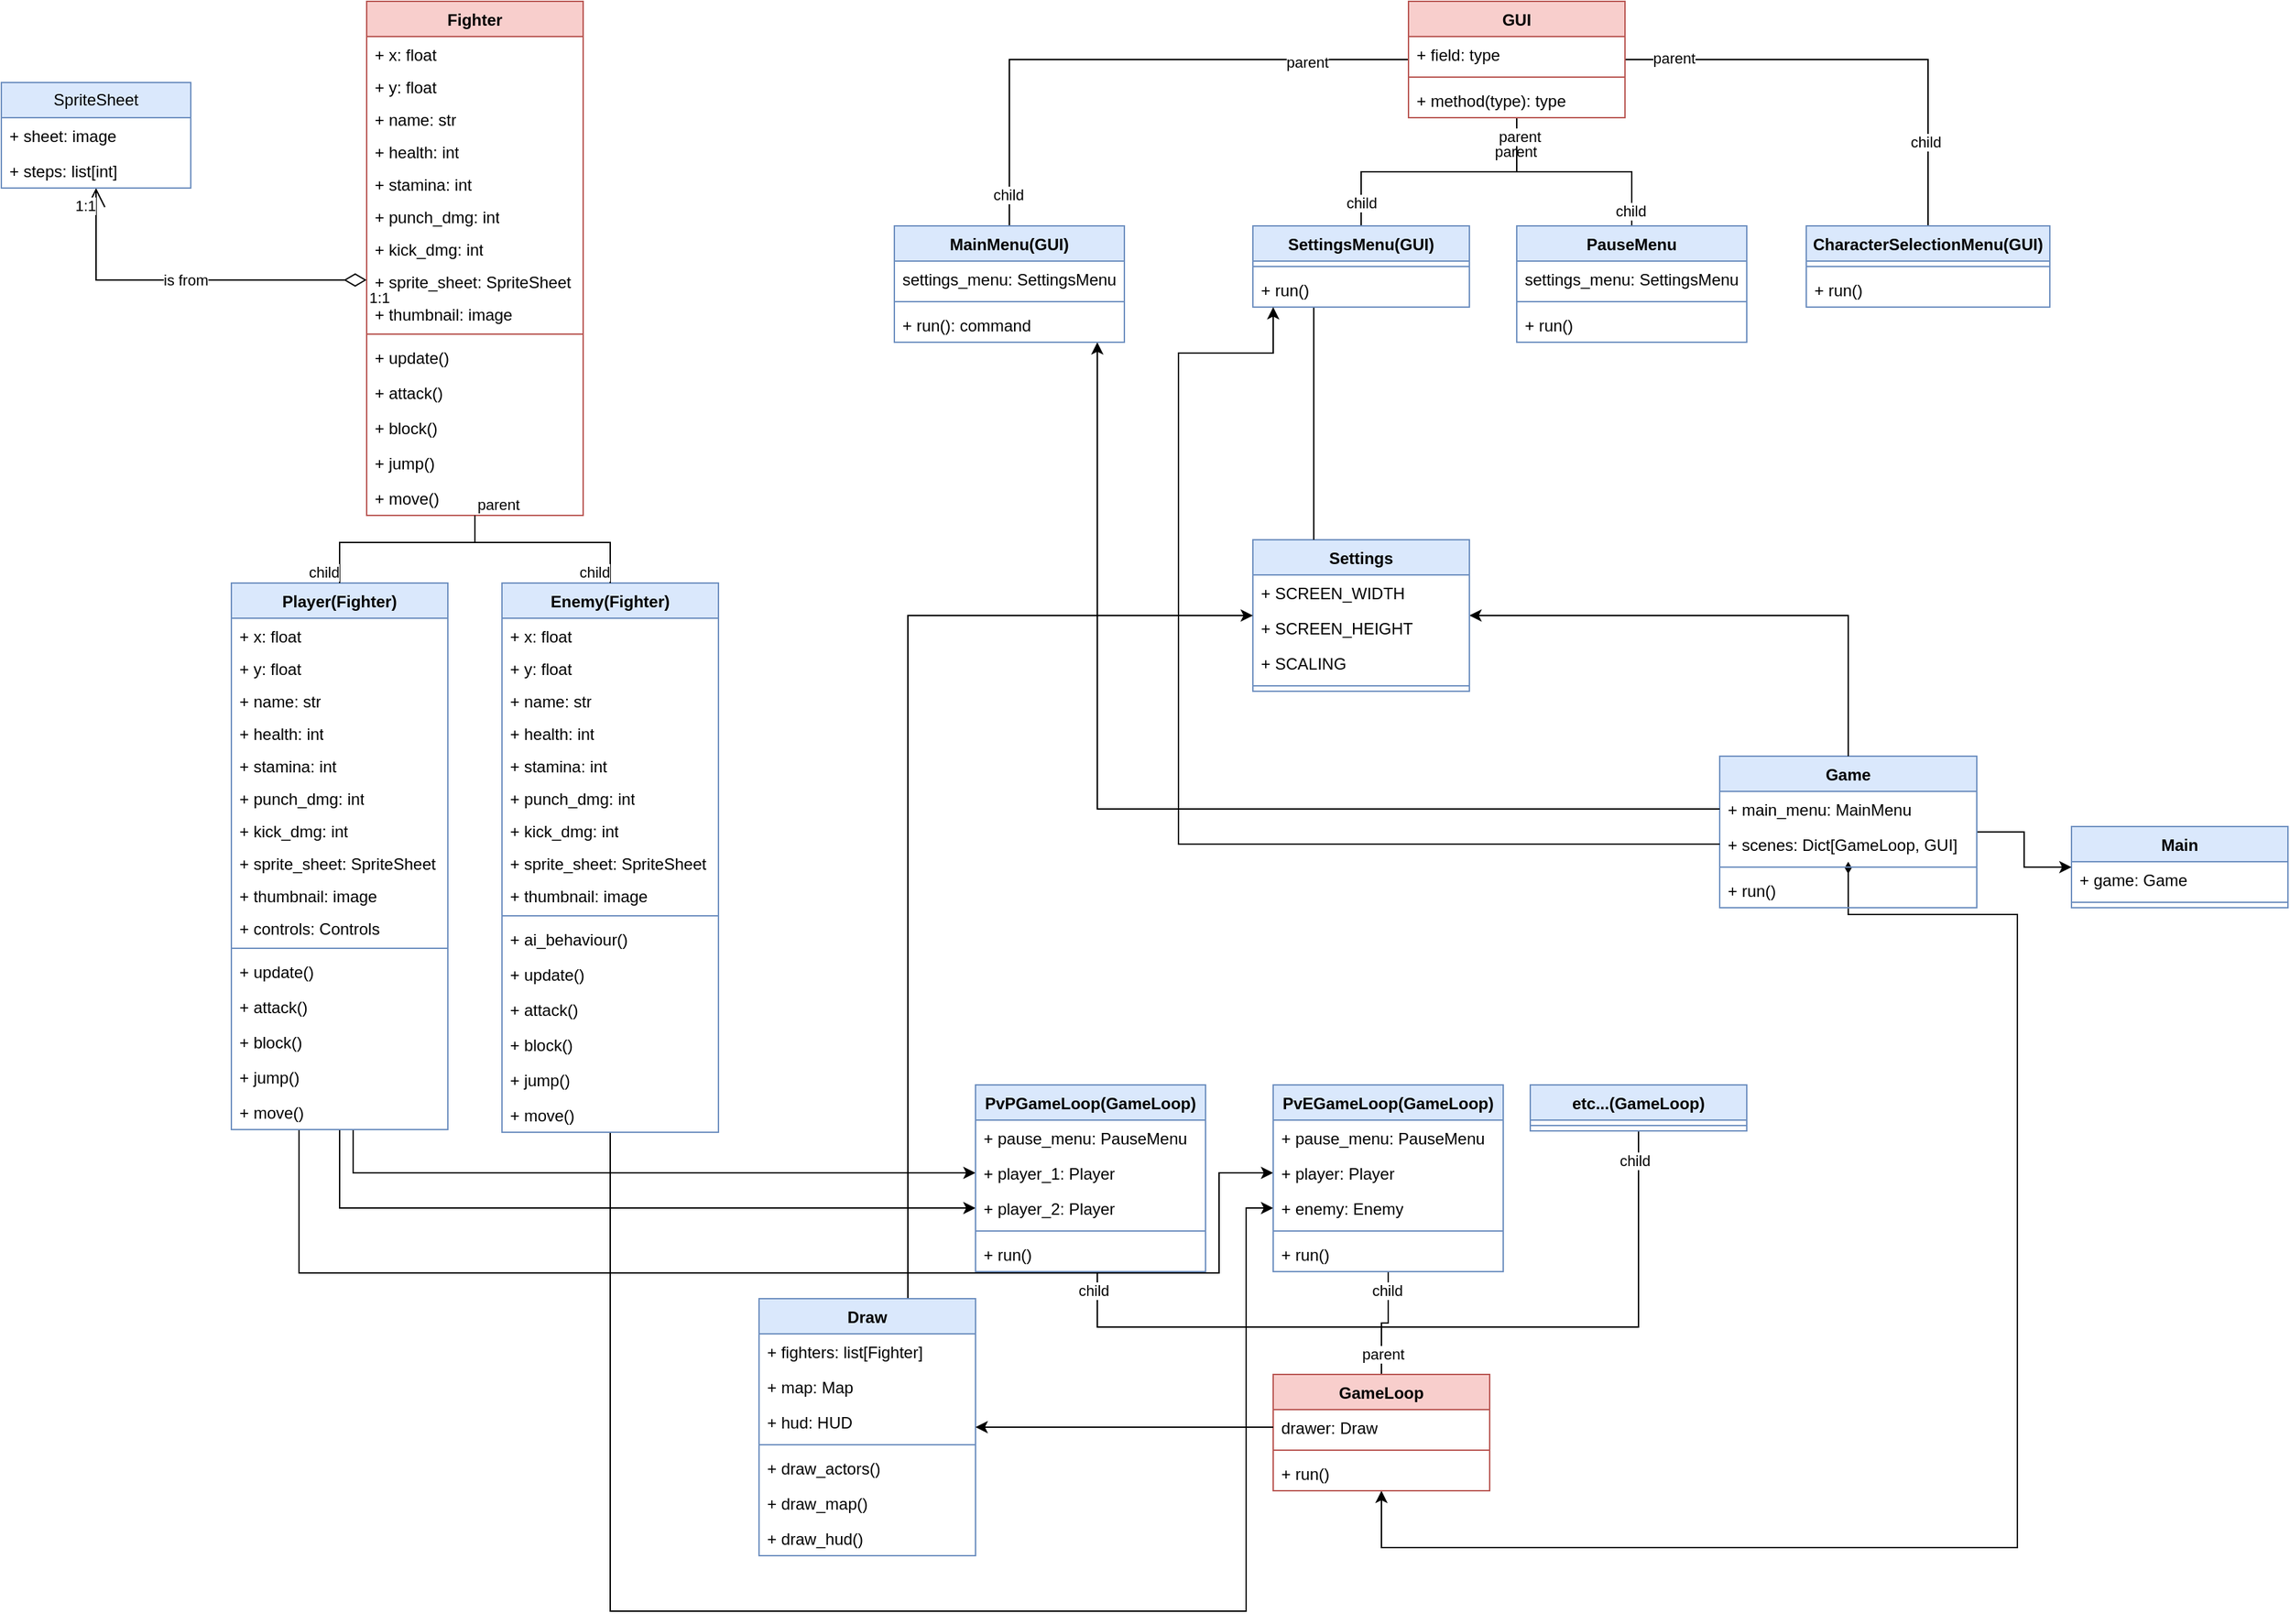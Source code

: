 <mxfile version="24.8.4" pages="2">
  <diagram name="1 oldal" id="AO9EqF0Pw0XHUYTM5-0S">
    <mxGraphModel dx="1434" dy="1638" grid="1" gridSize="10" guides="1" tooltips="1" connect="1" arrows="1" fold="1" page="1" pageScale="1" pageWidth="1600" pageHeight="900" math="0" shadow="0">
      <root>
        <mxCell id="0" />
        <mxCell id="1" parent="0" />
        <mxCell id="5-NTMnnVonEZ9g2xOe2K-20" value="Fighter" style="swimlane;fontStyle=1;align=center;verticalAlign=top;childLayout=stackLayout;horizontal=1;startSize=26;horizontalStack=0;resizeParent=1;resizeParentMax=0;resizeLast=0;collapsible=1;marginBottom=0;whiteSpace=wrap;html=1;fillColor=#f8cecc;strokeColor=#b85450;shadow=0;rounded=0;glass=0;swimlaneLine=1;" parent="1" vertex="1">
          <mxGeometry x="330" y="-360" width="160" height="380" as="geometry" />
        </mxCell>
        <mxCell id="5-NTMnnVonEZ9g2xOe2K-93" value="+ x: float" style="text;strokeColor=none;fillColor=none;align=left;verticalAlign=top;spacingLeft=4;spacingRight=4;overflow=hidden;rotatable=0;points=[[0,0.5],[1,0.5]];portConstraint=eastwest;whiteSpace=wrap;html=1;" parent="5-NTMnnVonEZ9g2xOe2K-20" vertex="1">
          <mxGeometry y="26" width="160" height="24" as="geometry" />
        </mxCell>
        <mxCell id="5-NTMnnVonEZ9g2xOe2K-94" value="+ y: float" style="text;strokeColor=none;fillColor=none;align=left;verticalAlign=top;spacingLeft=4;spacingRight=4;overflow=hidden;rotatable=0;points=[[0,0.5],[1,0.5]];portConstraint=eastwest;whiteSpace=wrap;html=1;" parent="5-NTMnnVonEZ9g2xOe2K-20" vertex="1">
          <mxGeometry y="50" width="160" height="24" as="geometry" />
        </mxCell>
        <mxCell id="5-NTMnnVonEZ9g2xOe2K-21" value="+ name: str" style="text;strokeColor=none;fillColor=none;align=left;verticalAlign=top;spacingLeft=4;spacingRight=4;overflow=hidden;rotatable=0;points=[[0,0.5],[1,0.5]];portConstraint=eastwest;whiteSpace=wrap;html=1;" parent="5-NTMnnVonEZ9g2xOe2K-20" vertex="1">
          <mxGeometry y="74" width="160" height="24" as="geometry" />
        </mxCell>
        <mxCell id="5-NTMnnVonEZ9g2xOe2K-26" value="+ health: int" style="text;strokeColor=none;fillColor=none;align=left;verticalAlign=top;spacingLeft=4;spacingRight=4;overflow=hidden;rotatable=0;points=[[0,0.5],[1,0.5]];portConstraint=eastwest;whiteSpace=wrap;html=1;" parent="5-NTMnnVonEZ9g2xOe2K-20" vertex="1">
          <mxGeometry y="98" width="160" height="24" as="geometry" />
        </mxCell>
        <mxCell id="5-NTMnnVonEZ9g2xOe2K-31" value="+ stamina: int" style="text;strokeColor=none;fillColor=none;align=left;verticalAlign=top;spacingLeft=4;spacingRight=4;overflow=hidden;rotatable=0;points=[[0,0.5],[1,0.5]];portConstraint=eastwest;whiteSpace=wrap;html=1;" parent="5-NTMnnVonEZ9g2xOe2K-20" vertex="1">
          <mxGeometry y="122" width="160" height="24" as="geometry" />
        </mxCell>
        <mxCell id="5-NTMnnVonEZ9g2xOe2K-30" value="+ punch_dmg: int" style="text;strokeColor=none;fillColor=none;align=left;verticalAlign=top;spacingLeft=4;spacingRight=4;overflow=hidden;rotatable=0;points=[[0,0.5],[1,0.5]];portConstraint=eastwest;whiteSpace=wrap;html=1;" parent="5-NTMnnVonEZ9g2xOe2K-20" vertex="1">
          <mxGeometry y="146" width="160" height="24" as="geometry" />
        </mxCell>
        <mxCell id="5-NTMnnVonEZ9g2xOe2K-29" value="+ kick_dmg: int" style="text;strokeColor=none;fillColor=none;align=left;verticalAlign=top;spacingLeft=4;spacingRight=4;overflow=hidden;rotatable=0;points=[[0,0.5],[1,0.5]];portConstraint=eastwest;whiteSpace=wrap;html=1;" parent="5-NTMnnVonEZ9g2xOe2K-20" vertex="1">
          <mxGeometry y="170" width="160" height="24" as="geometry" />
        </mxCell>
        <mxCell id="5-NTMnnVonEZ9g2xOe2K-28" value="+ sprite_sheet: SpriteSheet" style="text;strokeColor=none;fillColor=none;align=left;verticalAlign=top;spacingLeft=4;spacingRight=4;overflow=hidden;rotatable=0;points=[[0,0.5],[1,0.5]];portConstraint=eastwest;whiteSpace=wrap;html=1;" parent="5-NTMnnVonEZ9g2xOe2K-20" vertex="1">
          <mxGeometry y="194" width="160" height="24" as="geometry" />
        </mxCell>
        <mxCell id="5-NTMnnVonEZ9g2xOe2K-27" value="+ thumbnail: image" style="text;strokeColor=none;fillColor=none;align=left;verticalAlign=top;spacingLeft=4;spacingRight=4;overflow=hidden;rotatable=0;points=[[0,0.5],[1,0.5]];portConstraint=eastwest;whiteSpace=wrap;html=1;" parent="5-NTMnnVonEZ9g2xOe2K-20" vertex="1">
          <mxGeometry y="218" width="160" height="24" as="geometry" />
        </mxCell>
        <mxCell id="5-NTMnnVonEZ9g2xOe2K-22" value="" style="line;strokeWidth=1;fillColor=none;align=left;verticalAlign=middle;spacingTop=-1;spacingLeft=3;spacingRight=3;rotatable=0;labelPosition=right;points=[];portConstraint=eastwest;strokeColor=inherit;" parent="5-NTMnnVonEZ9g2xOe2K-20" vertex="1">
          <mxGeometry y="242" width="160" height="8" as="geometry" />
        </mxCell>
        <mxCell id="5-NTMnnVonEZ9g2xOe2K-23" value="+ update()" style="text;strokeColor=none;fillColor=none;align=left;verticalAlign=top;spacingLeft=4;spacingRight=4;overflow=hidden;rotatable=0;points=[[0,0.5],[1,0.5]];portConstraint=eastwest;whiteSpace=wrap;html=1;" parent="5-NTMnnVonEZ9g2xOe2K-20" vertex="1">
          <mxGeometry y="250" width="160" height="26" as="geometry" />
        </mxCell>
        <mxCell id="5-NTMnnVonEZ9g2xOe2K-32" value="+ attack()" style="text;strokeColor=none;fillColor=none;align=left;verticalAlign=top;spacingLeft=4;spacingRight=4;overflow=hidden;rotatable=0;points=[[0,0.5],[1,0.5]];portConstraint=eastwest;whiteSpace=wrap;html=1;" parent="5-NTMnnVonEZ9g2xOe2K-20" vertex="1">
          <mxGeometry y="276" width="160" height="26" as="geometry" />
        </mxCell>
        <mxCell id="5-NTMnnVonEZ9g2xOe2K-39" value="+ block()" style="text;strokeColor=none;fillColor=none;align=left;verticalAlign=top;spacingLeft=4;spacingRight=4;overflow=hidden;rotatable=0;points=[[0,0.5],[1,0.5]];portConstraint=eastwest;whiteSpace=wrap;html=1;" parent="5-NTMnnVonEZ9g2xOe2K-20" vertex="1">
          <mxGeometry y="302" width="160" height="26" as="geometry" />
        </mxCell>
        <mxCell id="5-NTMnnVonEZ9g2xOe2K-38" value="+ jump()" style="text;strokeColor=none;fillColor=none;align=left;verticalAlign=top;spacingLeft=4;spacingRight=4;overflow=hidden;rotatable=0;points=[[0,0.5],[1,0.5]];portConstraint=eastwest;whiteSpace=wrap;html=1;" parent="5-NTMnnVonEZ9g2xOe2K-20" vertex="1">
          <mxGeometry y="328" width="160" height="26" as="geometry" />
        </mxCell>
        <mxCell id="5-NTMnnVonEZ9g2xOe2K-37" value="+ move()" style="text;strokeColor=none;fillColor=none;align=left;verticalAlign=top;spacingLeft=4;spacingRight=4;overflow=hidden;rotatable=0;points=[[0,0.5],[1,0.5]];portConstraint=eastwest;whiteSpace=wrap;html=1;" parent="5-NTMnnVonEZ9g2xOe2K-20" vertex="1">
          <mxGeometry y="354" width="160" height="26" as="geometry" />
        </mxCell>
        <mxCell id="5-NTMnnVonEZ9g2xOe2K-44" value="is from" style="endArrow=open;html=1;endSize=12;startArrow=diamondThin;startSize=14;startFill=0;edgeStyle=orthogonalEdgeStyle;rounded=0;exitX=0;exitY=0.5;exitDx=0;exitDy=0;" parent="1" source="5-NTMnnVonEZ9g2xOe2K-28" target="5-NTMnnVonEZ9g2xOe2K-47" edge="1">
          <mxGeometry relative="1" as="geometry">
            <mxPoint x="110" y="-120" as="sourcePoint" />
            <mxPoint x="130" y="-60" as="targetPoint" />
          </mxGeometry>
        </mxCell>
        <mxCell id="5-NTMnnVonEZ9g2xOe2K-45" value="1:1" style="edgeLabel;resizable=0;html=1;align=left;verticalAlign=top;" parent="5-NTMnnVonEZ9g2xOe2K-44" connectable="0" vertex="1">
          <mxGeometry x="-1" relative="1" as="geometry" />
        </mxCell>
        <mxCell id="5-NTMnnVonEZ9g2xOe2K-46" value="1:1" style="edgeLabel;resizable=0;html=1;align=right;verticalAlign=top;" parent="5-NTMnnVonEZ9g2xOe2K-44" connectable="0" vertex="1">
          <mxGeometry x="1" relative="1" as="geometry" />
        </mxCell>
        <mxCell id="5-NTMnnVonEZ9g2xOe2K-47" value="SpriteSheet" style="swimlane;fontStyle=0;childLayout=stackLayout;horizontal=1;startSize=26;fillColor=#dae8fc;horizontalStack=0;resizeParent=1;resizeParentMax=0;resizeLast=0;collapsible=1;marginBottom=0;whiteSpace=wrap;html=1;strokeColor=#6c8ebf;" parent="1" vertex="1">
          <mxGeometry x="60" y="-300" width="140" height="78" as="geometry" />
        </mxCell>
        <mxCell id="5-NTMnnVonEZ9g2xOe2K-49" value="+ sheet: image" style="text;strokeColor=none;fillColor=none;align=left;verticalAlign=top;spacingLeft=4;spacingRight=4;overflow=hidden;rotatable=0;points=[[0,0.5],[1,0.5]];portConstraint=eastwest;whiteSpace=wrap;html=1;" parent="5-NTMnnVonEZ9g2xOe2K-47" vertex="1">
          <mxGeometry y="26" width="140" height="26" as="geometry" />
        </mxCell>
        <mxCell id="5-NTMnnVonEZ9g2xOe2K-51" value="+ steps: list[int]" style="text;strokeColor=none;fillColor=none;align=left;verticalAlign=top;spacingLeft=4;spacingRight=4;overflow=hidden;rotatable=0;points=[[0,0.5],[1,0.5]];portConstraint=eastwest;whiteSpace=wrap;html=1;" parent="5-NTMnnVonEZ9g2xOe2K-47" vertex="1">
          <mxGeometry y="52" width="140" height="26" as="geometry" />
        </mxCell>
        <mxCell id="x02YkQBjoQvQCSHu9esw-5" style="edgeStyle=orthogonalEdgeStyle;rounded=0;orthogonalLoop=1;jettySize=auto;html=1;" parent="1" source="5-NTMnnVonEZ9g2xOe2K-52" target="5-NTMnnVonEZ9g2xOe2K-128" edge="1">
          <mxGeometry relative="1" as="geometry" />
        </mxCell>
        <mxCell id="x02YkQBjoQvQCSHu9esw-6" style="edgeStyle=orthogonalEdgeStyle;rounded=0;orthogonalLoop=1;jettySize=auto;html=1;" parent="1" source="5-NTMnnVonEZ9g2xOe2K-52" target="5-NTMnnVonEZ9g2xOe2K-127" edge="1">
          <mxGeometry relative="1" as="geometry">
            <Array as="points">
              <mxPoint x="320" y="506" />
            </Array>
          </mxGeometry>
        </mxCell>
        <mxCell id="x02YkQBjoQvQCSHu9esw-7" style="edgeStyle=orthogonalEdgeStyle;rounded=0;orthogonalLoop=1;jettySize=auto;html=1;" parent="1" source="5-NTMnnVonEZ9g2xOe2K-52" target="5-NTMnnVonEZ9g2xOe2K-129" edge="1">
          <mxGeometry relative="1" as="geometry">
            <Array as="points">
              <mxPoint x="280" y="580" />
              <mxPoint x="960" y="580" />
              <mxPoint x="960" y="506" />
            </Array>
          </mxGeometry>
        </mxCell>
        <mxCell id="5-NTMnnVonEZ9g2xOe2K-52" value="Player(Fighter)" style="swimlane;fontStyle=1;align=center;verticalAlign=top;childLayout=stackLayout;horizontal=1;startSize=26;horizontalStack=0;resizeParent=1;resizeParentMax=0;resizeLast=0;collapsible=1;marginBottom=0;whiteSpace=wrap;html=1;fillColor=#dae8fc;strokeColor=#6c8ebf;" parent="1" vertex="1">
          <mxGeometry x="230" y="70" width="160" height="404" as="geometry" />
        </mxCell>
        <mxCell id="5-NTMnnVonEZ9g2xOe2K-92" value="+ x: float" style="text;align=left;verticalAlign=top;spacingLeft=4;spacingRight=4;overflow=hidden;rotatable=0;points=[[0,0.5],[1,0.5]];portConstraint=eastwest;whiteSpace=wrap;html=1;" parent="5-NTMnnVonEZ9g2xOe2K-52" vertex="1">
          <mxGeometry y="26" width="160" height="24" as="geometry" />
        </mxCell>
        <mxCell id="5-NTMnnVonEZ9g2xOe2K-95" value="+ y: float" style="text;align=left;verticalAlign=top;spacingLeft=4;spacingRight=4;overflow=hidden;rotatable=0;points=[[0,0.5],[1,0.5]];portConstraint=eastwest;whiteSpace=wrap;html=1;" parent="5-NTMnnVonEZ9g2xOe2K-52" vertex="1">
          <mxGeometry y="50" width="160" height="24" as="geometry" />
        </mxCell>
        <mxCell id="5-NTMnnVonEZ9g2xOe2K-53" value="+ name: str" style="text;align=left;verticalAlign=top;spacingLeft=4;spacingRight=4;overflow=hidden;rotatable=0;points=[[0,0.5],[1,0.5]];portConstraint=eastwest;whiteSpace=wrap;html=1;" parent="5-NTMnnVonEZ9g2xOe2K-52" vertex="1">
          <mxGeometry y="74" width="160" height="24" as="geometry" />
        </mxCell>
        <mxCell id="5-NTMnnVonEZ9g2xOe2K-54" value="+ health: int" style="text;align=left;verticalAlign=top;spacingLeft=4;spacingRight=4;overflow=hidden;rotatable=0;points=[[0,0.5],[1,0.5]];portConstraint=eastwest;whiteSpace=wrap;html=1;" parent="5-NTMnnVonEZ9g2xOe2K-52" vertex="1">
          <mxGeometry y="98" width="160" height="24" as="geometry" />
        </mxCell>
        <mxCell id="5-NTMnnVonEZ9g2xOe2K-55" value="+ stamina: int" style="text;align=left;verticalAlign=top;spacingLeft=4;spacingRight=4;overflow=hidden;rotatable=0;points=[[0,0.5],[1,0.5]];portConstraint=eastwest;whiteSpace=wrap;html=1;" parent="5-NTMnnVonEZ9g2xOe2K-52" vertex="1">
          <mxGeometry y="122" width="160" height="24" as="geometry" />
        </mxCell>
        <mxCell id="5-NTMnnVonEZ9g2xOe2K-56" value="+ punch_dmg: int" style="text;align=left;verticalAlign=top;spacingLeft=4;spacingRight=4;overflow=hidden;rotatable=0;points=[[0,0.5],[1,0.5]];portConstraint=eastwest;whiteSpace=wrap;html=1;" parent="5-NTMnnVonEZ9g2xOe2K-52" vertex="1">
          <mxGeometry y="146" width="160" height="24" as="geometry" />
        </mxCell>
        <mxCell id="5-NTMnnVonEZ9g2xOe2K-57" value="+ kick_dmg: int" style="text;align=left;verticalAlign=top;spacingLeft=4;spacingRight=4;overflow=hidden;rotatable=0;points=[[0,0.5],[1,0.5]];portConstraint=eastwest;whiteSpace=wrap;html=1;" parent="5-NTMnnVonEZ9g2xOe2K-52" vertex="1">
          <mxGeometry y="170" width="160" height="24" as="geometry" />
        </mxCell>
        <mxCell id="5-NTMnnVonEZ9g2xOe2K-58" value="+ sprite_sheet: SpriteSheet" style="text;align=left;verticalAlign=top;spacingLeft=4;spacingRight=4;overflow=hidden;rotatable=0;points=[[0,0.5],[1,0.5]];portConstraint=eastwest;whiteSpace=wrap;html=1;" parent="5-NTMnnVonEZ9g2xOe2K-52" vertex="1">
          <mxGeometry y="194" width="160" height="24" as="geometry" />
        </mxCell>
        <mxCell id="5-NTMnnVonEZ9g2xOe2K-59" value="+ thumbnail: image" style="text;align=left;verticalAlign=top;spacingLeft=4;spacingRight=4;overflow=hidden;rotatable=0;points=[[0,0.5],[1,0.5]];portConstraint=eastwest;whiteSpace=wrap;html=1;" parent="5-NTMnnVonEZ9g2xOe2K-52" vertex="1">
          <mxGeometry y="218" width="160" height="24" as="geometry" />
        </mxCell>
        <mxCell id="5-NTMnnVonEZ9g2xOe2K-70" value="+ controls: Controls" style="text;align=left;verticalAlign=top;spacingLeft=4;spacingRight=4;overflow=hidden;rotatable=0;points=[[0,0.5],[1,0.5]];portConstraint=eastwest;whiteSpace=wrap;html=1;" parent="5-NTMnnVonEZ9g2xOe2K-52" vertex="1">
          <mxGeometry y="242" width="160" height="24" as="geometry" />
        </mxCell>
        <mxCell id="5-NTMnnVonEZ9g2xOe2K-60" value="" style="line;strokeWidth=1;fillColor=none;align=left;verticalAlign=middle;spacingTop=-1;spacingLeft=3;spacingRight=3;rotatable=0;labelPosition=right;points=[];portConstraint=eastwest;strokeColor=inherit;" parent="5-NTMnnVonEZ9g2xOe2K-52" vertex="1">
          <mxGeometry y="266" width="160" height="8" as="geometry" />
        </mxCell>
        <mxCell id="5-NTMnnVonEZ9g2xOe2K-61" value="+ update()" style="text;strokeColor=none;fillColor=none;align=left;verticalAlign=top;spacingLeft=4;spacingRight=4;overflow=hidden;rotatable=0;points=[[0,0.5],[1,0.5]];portConstraint=eastwest;whiteSpace=wrap;html=1;" parent="5-NTMnnVonEZ9g2xOe2K-52" vertex="1">
          <mxGeometry y="274" width="160" height="26" as="geometry" />
        </mxCell>
        <mxCell id="5-NTMnnVonEZ9g2xOe2K-62" value="+ attack()" style="text;strokeColor=none;fillColor=none;align=left;verticalAlign=top;spacingLeft=4;spacingRight=4;overflow=hidden;rotatable=0;points=[[0,0.5],[1,0.5]];portConstraint=eastwest;whiteSpace=wrap;html=1;" parent="5-NTMnnVonEZ9g2xOe2K-52" vertex="1">
          <mxGeometry y="300" width="160" height="26" as="geometry" />
        </mxCell>
        <mxCell id="5-NTMnnVonEZ9g2xOe2K-63" value="+ block()" style="text;strokeColor=none;fillColor=none;align=left;verticalAlign=top;spacingLeft=4;spacingRight=4;overflow=hidden;rotatable=0;points=[[0,0.5],[1,0.5]];portConstraint=eastwest;whiteSpace=wrap;html=1;" parent="5-NTMnnVonEZ9g2xOe2K-52" vertex="1">
          <mxGeometry y="326" width="160" height="26" as="geometry" />
        </mxCell>
        <mxCell id="5-NTMnnVonEZ9g2xOe2K-64" value="+ jump()" style="text;strokeColor=none;fillColor=none;align=left;verticalAlign=top;spacingLeft=4;spacingRight=4;overflow=hidden;rotatable=0;points=[[0,0.5],[1,0.5]];portConstraint=eastwest;whiteSpace=wrap;html=1;" parent="5-NTMnnVonEZ9g2xOe2K-52" vertex="1">
          <mxGeometry y="352" width="160" height="26" as="geometry" />
        </mxCell>
        <mxCell id="5-NTMnnVonEZ9g2xOe2K-65" value="+ move()" style="text;strokeColor=none;fillColor=none;align=left;verticalAlign=top;spacingLeft=4;spacingRight=4;overflow=hidden;rotatable=0;points=[[0,0.5],[1,0.5]];portConstraint=eastwest;whiteSpace=wrap;html=1;" parent="5-NTMnnVonEZ9g2xOe2K-52" vertex="1">
          <mxGeometry y="378" width="160" height="26" as="geometry" />
        </mxCell>
        <mxCell id="5-NTMnnVonEZ9g2xOe2K-67" value="" style="endArrow=none;html=1;edgeStyle=orthogonalEdgeStyle;rounded=0;" parent="1" source="5-NTMnnVonEZ9g2xOe2K-20" target="5-NTMnnVonEZ9g2xOe2K-52" edge="1">
          <mxGeometry relative="1" as="geometry">
            <mxPoint x="340" y="-40" as="sourcePoint" />
            <mxPoint x="220" y="47" as="targetPoint" />
            <Array as="points">
              <mxPoint x="410" y="40" />
              <mxPoint x="310" y="40" />
            </Array>
          </mxGeometry>
        </mxCell>
        <mxCell id="5-NTMnnVonEZ9g2xOe2K-68" value="parent" style="edgeLabel;resizable=0;html=1;align=left;verticalAlign=bottom;" parent="5-NTMnnVonEZ9g2xOe2K-67" connectable="0" vertex="1">
          <mxGeometry x="-1" relative="1" as="geometry" />
        </mxCell>
        <mxCell id="5-NTMnnVonEZ9g2xOe2K-69" value="child" style="edgeLabel;resizable=0;html=1;align=right;verticalAlign=bottom;" parent="5-NTMnnVonEZ9g2xOe2K-67" connectable="0" vertex="1">
          <mxGeometry x="1" relative="1" as="geometry" />
        </mxCell>
        <mxCell id="x02YkQBjoQvQCSHu9esw-4" style="edgeStyle=orthogonalEdgeStyle;rounded=0;orthogonalLoop=1;jettySize=auto;html=1;" parent="1" source="5-NTMnnVonEZ9g2xOe2K-71" target="5-NTMnnVonEZ9g2xOe2K-130" edge="1">
          <mxGeometry relative="1" as="geometry">
            <Array as="points">
              <mxPoint x="510" y="830" />
              <mxPoint x="980" y="830" />
              <mxPoint x="980" y="532" />
            </Array>
          </mxGeometry>
        </mxCell>
        <mxCell id="5-NTMnnVonEZ9g2xOe2K-71" value="Enemy(Fighter)" style="swimlane;fontStyle=1;align=center;verticalAlign=top;childLayout=stackLayout;horizontal=1;startSize=26;horizontalStack=0;resizeParent=1;resizeParentMax=0;resizeLast=0;collapsible=1;marginBottom=0;whiteSpace=wrap;html=1;fillColor=#dae8fc;strokeColor=#6c8ebf;" parent="1" vertex="1">
          <mxGeometry x="430" y="70" width="160" height="406" as="geometry" />
        </mxCell>
        <mxCell id="5-NTMnnVonEZ9g2xOe2K-96" value="+ x: float" style="text;align=left;verticalAlign=top;spacingLeft=4;spacingRight=4;overflow=hidden;rotatable=0;points=[[0,0.5],[1,0.5]];portConstraint=eastwest;whiteSpace=wrap;html=1;" parent="5-NTMnnVonEZ9g2xOe2K-71" vertex="1">
          <mxGeometry y="26" width="160" height="24" as="geometry" />
        </mxCell>
        <mxCell id="5-NTMnnVonEZ9g2xOe2K-97" value="+ y: float" style="text;align=left;verticalAlign=top;spacingLeft=4;spacingRight=4;overflow=hidden;rotatable=0;points=[[0,0.5],[1,0.5]];portConstraint=eastwest;whiteSpace=wrap;html=1;" parent="5-NTMnnVonEZ9g2xOe2K-71" vertex="1">
          <mxGeometry y="50" width="160" height="24" as="geometry" />
        </mxCell>
        <mxCell id="5-NTMnnVonEZ9g2xOe2K-72" value="+ name: str" style="text;align=left;verticalAlign=top;spacingLeft=4;spacingRight=4;overflow=hidden;rotatable=0;points=[[0,0.5],[1,0.5]];portConstraint=eastwest;whiteSpace=wrap;html=1;" parent="5-NTMnnVonEZ9g2xOe2K-71" vertex="1">
          <mxGeometry y="74" width="160" height="24" as="geometry" />
        </mxCell>
        <mxCell id="5-NTMnnVonEZ9g2xOe2K-73" value="+ health: int" style="text;align=left;verticalAlign=top;spacingLeft=4;spacingRight=4;overflow=hidden;rotatable=0;points=[[0,0.5],[1,0.5]];portConstraint=eastwest;whiteSpace=wrap;html=1;" parent="5-NTMnnVonEZ9g2xOe2K-71" vertex="1">
          <mxGeometry y="98" width="160" height="24" as="geometry" />
        </mxCell>
        <mxCell id="5-NTMnnVonEZ9g2xOe2K-74" value="+ stamina: int" style="text;align=left;verticalAlign=top;spacingLeft=4;spacingRight=4;overflow=hidden;rotatable=0;points=[[0,0.5],[1,0.5]];portConstraint=eastwest;whiteSpace=wrap;html=1;" parent="5-NTMnnVonEZ9g2xOe2K-71" vertex="1">
          <mxGeometry y="122" width="160" height="24" as="geometry" />
        </mxCell>
        <mxCell id="5-NTMnnVonEZ9g2xOe2K-75" value="+ punch_dmg: int" style="text;align=left;verticalAlign=top;spacingLeft=4;spacingRight=4;overflow=hidden;rotatable=0;points=[[0,0.5],[1,0.5]];portConstraint=eastwest;whiteSpace=wrap;html=1;" parent="5-NTMnnVonEZ9g2xOe2K-71" vertex="1">
          <mxGeometry y="146" width="160" height="24" as="geometry" />
        </mxCell>
        <mxCell id="5-NTMnnVonEZ9g2xOe2K-76" value="+ kick_dmg: int" style="text;align=left;verticalAlign=top;spacingLeft=4;spacingRight=4;overflow=hidden;rotatable=0;points=[[0,0.5],[1,0.5]];portConstraint=eastwest;whiteSpace=wrap;html=1;" parent="5-NTMnnVonEZ9g2xOe2K-71" vertex="1">
          <mxGeometry y="170" width="160" height="24" as="geometry" />
        </mxCell>
        <mxCell id="5-NTMnnVonEZ9g2xOe2K-77" value="+ sprite_sheet: SpriteSheet" style="text;align=left;verticalAlign=top;spacingLeft=4;spacingRight=4;overflow=hidden;rotatable=0;points=[[0,0.5],[1,0.5]];portConstraint=eastwest;whiteSpace=wrap;html=1;" parent="5-NTMnnVonEZ9g2xOe2K-71" vertex="1">
          <mxGeometry y="194" width="160" height="24" as="geometry" />
        </mxCell>
        <mxCell id="5-NTMnnVonEZ9g2xOe2K-78" value="+ thumbnail: image" style="text;align=left;verticalAlign=top;spacingLeft=4;spacingRight=4;overflow=hidden;rotatable=0;points=[[0,0.5],[1,0.5]];portConstraint=eastwest;whiteSpace=wrap;html=1;" parent="5-NTMnnVonEZ9g2xOe2K-71" vertex="1">
          <mxGeometry y="218" width="160" height="24" as="geometry" />
        </mxCell>
        <mxCell id="5-NTMnnVonEZ9g2xOe2K-80" value="" style="line;strokeWidth=1;fillColor=none;align=left;verticalAlign=middle;spacingTop=-1;spacingLeft=3;spacingRight=3;rotatable=0;labelPosition=right;points=[];portConstraint=eastwest;strokeColor=inherit;" parent="5-NTMnnVonEZ9g2xOe2K-71" vertex="1">
          <mxGeometry y="242" width="160" height="8" as="geometry" />
        </mxCell>
        <mxCell id="5-NTMnnVonEZ9g2xOe2K-131" value="+ ai_behaviour()" style="text;strokeColor=none;fillColor=none;align=left;verticalAlign=top;spacingLeft=4;spacingRight=4;overflow=hidden;rotatable=0;points=[[0,0.5],[1,0.5]];portConstraint=eastwest;whiteSpace=wrap;html=1;" parent="5-NTMnnVonEZ9g2xOe2K-71" vertex="1">
          <mxGeometry y="250" width="160" height="26" as="geometry" />
        </mxCell>
        <mxCell id="5-NTMnnVonEZ9g2xOe2K-81" value="+ update()" style="text;strokeColor=none;fillColor=none;align=left;verticalAlign=top;spacingLeft=4;spacingRight=4;overflow=hidden;rotatable=0;points=[[0,0.5],[1,0.5]];portConstraint=eastwest;whiteSpace=wrap;html=1;" parent="5-NTMnnVonEZ9g2xOe2K-71" vertex="1">
          <mxGeometry y="276" width="160" height="26" as="geometry" />
        </mxCell>
        <mxCell id="5-NTMnnVonEZ9g2xOe2K-82" value="+ attack()" style="text;strokeColor=none;fillColor=none;align=left;verticalAlign=top;spacingLeft=4;spacingRight=4;overflow=hidden;rotatable=0;points=[[0,0.5],[1,0.5]];portConstraint=eastwest;whiteSpace=wrap;html=1;" parent="5-NTMnnVonEZ9g2xOe2K-71" vertex="1">
          <mxGeometry y="302" width="160" height="26" as="geometry" />
        </mxCell>
        <mxCell id="5-NTMnnVonEZ9g2xOe2K-83" value="+ block()" style="text;strokeColor=none;fillColor=none;align=left;verticalAlign=top;spacingLeft=4;spacingRight=4;overflow=hidden;rotatable=0;points=[[0,0.5],[1,0.5]];portConstraint=eastwest;whiteSpace=wrap;html=1;" parent="5-NTMnnVonEZ9g2xOe2K-71" vertex="1">
          <mxGeometry y="328" width="160" height="26" as="geometry" />
        </mxCell>
        <mxCell id="5-NTMnnVonEZ9g2xOe2K-84" value="+ jump()" style="text;strokeColor=none;fillColor=none;align=left;verticalAlign=top;spacingLeft=4;spacingRight=4;overflow=hidden;rotatable=0;points=[[0,0.5],[1,0.5]];portConstraint=eastwest;whiteSpace=wrap;html=1;" parent="5-NTMnnVonEZ9g2xOe2K-71" vertex="1">
          <mxGeometry y="354" width="160" height="26" as="geometry" />
        </mxCell>
        <mxCell id="5-NTMnnVonEZ9g2xOe2K-85" value="+ move()" style="text;strokeColor=none;fillColor=none;align=left;verticalAlign=top;spacingLeft=4;spacingRight=4;overflow=hidden;rotatable=0;points=[[0,0.5],[1,0.5]];portConstraint=eastwest;whiteSpace=wrap;html=1;" parent="5-NTMnnVonEZ9g2xOe2K-71" vertex="1">
          <mxGeometry y="380" width="160" height="26" as="geometry" />
        </mxCell>
        <mxCell id="5-NTMnnVonEZ9g2xOe2K-87" value="" style="endArrow=none;html=1;edgeStyle=orthogonalEdgeStyle;rounded=0;" parent="1" source="5-NTMnnVonEZ9g2xOe2K-20" target="5-NTMnnVonEZ9g2xOe2K-71" edge="1">
          <mxGeometry relative="1" as="geometry">
            <mxPoint x="659.999" y="-70" as="sourcePoint" />
            <mxPoint x="759.999" y="-40" as="targetPoint" />
            <Array as="points">
              <mxPoint x="410" y="40" />
              <mxPoint x="510" y="40" />
            </Array>
          </mxGeometry>
        </mxCell>
        <mxCell id="5-NTMnnVonEZ9g2xOe2K-88" value="parent" style="edgeLabel;resizable=0;html=1;align=left;verticalAlign=bottom;" parent="5-NTMnnVonEZ9g2xOe2K-87" connectable="0" vertex="1">
          <mxGeometry x="-1" relative="1" as="geometry" />
        </mxCell>
        <mxCell id="5-NTMnnVonEZ9g2xOe2K-89" value="child" style="edgeLabel;resizable=0;html=1;align=right;verticalAlign=bottom;" parent="5-NTMnnVonEZ9g2xOe2K-87" connectable="0" vertex="1">
          <mxGeometry x="1" relative="1" as="geometry" />
        </mxCell>
        <mxCell id="d2ehUnC8jV5czTGpf8uF-21" style="edgeStyle=orthogonalEdgeStyle;rounded=0;orthogonalLoop=1;jettySize=auto;html=1;startArrow=classic;startFill=1;endArrow=diamondThin;endFill=1;" parent="1" source="5-NTMnnVonEZ9g2xOe2K-98" target="d2ehUnC8jV5czTGpf8uF-58" edge="1">
          <mxGeometry relative="1" as="geometry">
            <Array as="points">
              <mxPoint x="1080" y="783" />
              <mxPoint x="1550" y="783" />
              <mxPoint x="1550" y="315" />
            </Array>
          </mxGeometry>
        </mxCell>
        <mxCell id="iFx0t8KMykMtkTPZhX2i-15" style="edgeStyle=orthogonalEdgeStyle;rounded=0;orthogonalLoop=1;jettySize=auto;html=1;endArrow=none;endFill=0;" parent="1" source="5-NTMnnVonEZ9g2xOe2K-98" target="5-NTMnnVonEZ9g2xOe2K-106" edge="1">
          <mxGeometry relative="1" as="geometry" />
        </mxCell>
        <mxCell id="iFx0t8KMykMtkTPZhX2i-20" value="child" style="edgeLabel;html=1;align=center;verticalAlign=middle;resizable=0;points=[];" parent="iFx0t8KMykMtkTPZhX2i-15" vertex="1" connectable="0">
          <mxGeometry x="0.674" y="1" relative="1" as="geometry">
            <mxPoint y="1" as="offset" />
          </mxGeometry>
        </mxCell>
        <mxCell id="iFx0t8KMykMtkTPZhX2i-16" style="edgeStyle=orthogonalEdgeStyle;rounded=0;orthogonalLoop=1;jettySize=auto;html=1;endArrow=none;endFill=0;" parent="1" source="5-NTMnnVonEZ9g2xOe2K-98" target="5-NTMnnVonEZ9g2xOe2K-102" edge="1">
          <mxGeometry relative="1" as="geometry">
            <Array as="points">
              <mxPoint x="1080" y="620" />
              <mxPoint x="870" y="620" />
            </Array>
          </mxGeometry>
        </mxCell>
        <mxCell id="iFx0t8KMykMtkTPZhX2i-21" value="child" style="edgeLabel;html=1;align=center;verticalAlign=middle;resizable=0;points=[];" parent="iFx0t8KMykMtkTPZhX2i-16" vertex="1" connectable="0">
          <mxGeometry x="0.901" y="3" relative="1" as="geometry">
            <mxPoint as="offset" />
          </mxGeometry>
        </mxCell>
        <mxCell id="iFx0t8KMykMtkTPZhX2i-17" style="edgeStyle=orthogonalEdgeStyle;rounded=0;orthogonalLoop=1;jettySize=auto;html=1;endArrow=none;endFill=0;" parent="1" source="5-NTMnnVonEZ9g2xOe2K-98" target="5-NTMnnVonEZ9g2xOe2K-110" edge="1">
          <mxGeometry relative="1" as="geometry">
            <Array as="points">
              <mxPoint x="1080" y="620" />
              <mxPoint x="1270" y="620" />
            </Array>
          </mxGeometry>
        </mxCell>
        <mxCell id="iFx0t8KMykMtkTPZhX2i-18" value="parent" style="edgeLabel;html=1;align=center;verticalAlign=middle;resizable=0;points=[];" parent="iFx0t8KMykMtkTPZhX2i-17" vertex="1" connectable="0">
          <mxGeometry x="-0.914" y="-1" relative="1" as="geometry">
            <mxPoint y="1" as="offset" />
          </mxGeometry>
        </mxCell>
        <mxCell id="iFx0t8KMykMtkTPZhX2i-19" value="child" style="edgeLabel;html=1;align=center;verticalAlign=middle;resizable=0;points=[];" parent="iFx0t8KMykMtkTPZhX2i-17" vertex="1" connectable="0">
          <mxGeometry x="0.883" y="3" relative="1" as="geometry">
            <mxPoint as="offset" />
          </mxGeometry>
        </mxCell>
        <mxCell id="5-NTMnnVonEZ9g2xOe2K-98" value="GameLoop" style="swimlane;fontStyle=1;align=center;verticalAlign=top;childLayout=stackLayout;horizontal=1;startSize=26;horizontalStack=0;resizeParent=1;resizeParentMax=0;resizeLast=0;collapsible=1;marginBottom=0;whiteSpace=wrap;html=1;fillColor=#f8cecc;strokeColor=#b85450;" parent="1" vertex="1">
          <mxGeometry x="1000" y="655" width="160" height="86" as="geometry" />
        </mxCell>
        <mxCell id="d2ehUnC8jV5czTGpf8uF-59" value="drawer: Draw" style="text;strokeColor=none;fillColor=none;align=left;verticalAlign=top;spacingLeft=4;spacingRight=4;overflow=hidden;rotatable=0;points=[[0,0.5],[1,0.5]];portConstraint=eastwest;whiteSpace=wrap;html=1;" parent="5-NTMnnVonEZ9g2xOe2K-98" vertex="1">
          <mxGeometry y="26" width="160" height="26" as="geometry" />
        </mxCell>
        <mxCell id="5-NTMnnVonEZ9g2xOe2K-100" value="" style="line;strokeWidth=1;fillColor=none;align=left;verticalAlign=middle;spacingTop=-1;spacingLeft=3;spacingRight=3;rotatable=0;labelPosition=right;points=[];portConstraint=eastwest;strokeColor=inherit;" parent="5-NTMnnVonEZ9g2xOe2K-98" vertex="1">
          <mxGeometry y="52" width="160" height="8" as="geometry" />
        </mxCell>
        <mxCell id="5-NTMnnVonEZ9g2xOe2K-101" value="+ run()" style="text;strokeColor=none;fillColor=none;align=left;verticalAlign=top;spacingLeft=4;spacingRight=4;overflow=hidden;rotatable=0;points=[[0,0.5],[1,0.5]];portConstraint=eastwest;whiteSpace=wrap;html=1;" parent="5-NTMnnVonEZ9g2xOe2K-98" vertex="1">
          <mxGeometry y="60" width="160" height="26" as="geometry" />
        </mxCell>
        <mxCell id="5-NTMnnVonEZ9g2xOe2K-102" value="PvPGameLoop(GameLoop)" style="swimlane;fontStyle=1;align=center;verticalAlign=top;childLayout=stackLayout;horizontal=1;startSize=26;horizontalStack=0;resizeParent=1;resizeParentMax=0;resizeLast=0;collapsible=1;marginBottom=0;whiteSpace=wrap;html=1;fillColor=#dae8fc;strokeColor=#6c8ebf;" parent="1" vertex="1">
          <mxGeometry x="780" y="441" width="170" height="138" as="geometry" />
        </mxCell>
        <mxCell id="pPCLJEm0NnD2a3blCAic-3" value="+ pause_menu: PauseMenu" style="text;strokeColor=none;fillColor=none;align=left;verticalAlign=top;spacingLeft=4;spacingRight=4;overflow=hidden;rotatable=0;points=[[0,0.5],[1,0.5]];portConstraint=eastwest;whiteSpace=wrap;html=1;" vertex="1" parent="5-NTMnnVonEZ9g2xOe2K-102">
          <mxGeometry y="26" width="170" height="26" as="geometry" />
        </mxCell>
        <mxCell id="5-NTMnnVonEZ9g2xOe2K-127" value="+ player_1: Player" style="text;strokeColor=none;fillColor=none;align=left;verticalAlign=top;spacingLeft=4;spacingRight=4;overflow=hidden;rotatable=0;points=[[0,0.5],[1,0.5]];portConstraint=eastwest;whiteSpace=wrap;html=1;" parent="5-NTMnnVonEZ9g2xOe2K-102" vertex="1">
          <mxGeometry y="52" width="170" height="26" as="geometry" />
        </mxCell>
        <mxCell id="5-NTMnnVonEZ9g2xOe2K-128" value="+ player_2: Player" style="text;strokeColor=none;fillColor=none;align=left;verticalAlign=top;spacingLeft=4;spacingRight=4;overflow=hidden;rotatable=0;points=[[0,0.5],[1,0.5]];portConstraint=eastwest;whiteSpace=wrap;html=1;" parent="5-NTMnnVonEZ9g2xOe2K-102" vertex="1">
          <mxGeometry y="78" width="170" height="26" as="geometry" />
        </mxCell>
        <mxCell id="5-NTMnnVonEZ9g2xOe2K-104" value="" style="line;strokeWidth=1;fillColor=none;align=left;verticalAlign=middle;spacingTop=-1;spacingLeft=3;spacingRight=3;rotatable=0;labelPosition=right;points=[];portConstraint=eastwest;strokeColor=inherit;" parent="5-NTMnnVonEZ9g2xOe2K-102" vertex="1">
          <mxGeometry y="104" width="170" height="8" as="geometry" />
        </mxCell>
        <mxCell id="5-NTMnnVonEZ9g2xOe2K-105" value="+ run()" style="text;strokeColor=none;fillColor=none;align=left;verticalAlign=top;spacingLeft=4;spacingRight=4;overflow=hidden;rotatable=0;points=[[0,0.5],[1,0.5]];portConstraint=eastwest;whiteSpace=wrap;html=1;" parent="5-NTMnnVonEZ9g2xOe2K-102" vertex="1">
          <mxGeometry y="112" width="170" height="26" as="geometry" />
        </mxCell>
        <mxCell id="5-NTMnnVonEZ9g2xOe2K-106" value="PvEGameLoop(GameLoop)" style="swimlane;fontStyle=1;align=center;verticalAlign=top;childLayout=stackLayout;horizontal=1;startSize=26;horizontalStack=0;resizeParent=1;resizeParentMax=0;resizeLast=0;collapsible=1;marginBottom=0;whiteSpace=wrap;html=1;fillColor=#dae8fc;strokeColor=#6c8ebf;" parent="1" vertex="1">
          <mxGeometry x="1000" y="441" width="170" height="138" as="geometry" />
        </mxCell>
        <mxCell id="pPCLJEm0NnD2a3blCAic-4" value="+ pause_menu: PauseMenu" style="text;strokeColor=none;fillColor=none;align=left;verticalAlign=top;spacingLeft=4;spacingRight=4;overflow=hidden;rotatable=0;points=[[0,0.5],[1,0.5]];portConstraint=eastwest;whiteSpace=wrap;html=1;" vertex="1" parent="5-NTMnnVonEZ9g2xOe2K-106">
          <mxGeometry y="26" width="170" height="26" as="geometry" />
        </mxCell>
        <mxCell id="5-NTMnnVonEZ9g2xOe2K-129" value="+ player: Player" style="text;strokeColor=none;fillColor=none;align=left;verticalAlign=top;spacingLeft=4;spacingRight=4;overflow=hidden;rotatable=0;points=[[0,0.5],[1,0.5]];portConstraint=eastwest;whiteSpace=wrap;html=1;" parent="5-NTMnnVonEZ9g2xOe2K-106" vertex="1">
          <mxGeometry y="52" width="170" height="26" as="geometry" />
        </mxCell>
        <mxCell id="5-NTMnnVonEZ9g2xOe2K-130" value="+ enemy: Enemy" style="text;strokeColor=none;fillColor=none;align=left;verticalAlign=top;spacingLeft=4;spacingRight=4;overflow=hidden;rotatable=0;points=[[0,0.5],[1,0.5]];portConstraint=eastwest;whiteSpace=wrap;html=1;" parent="5-NTMnnVonEZ9g2xOe2K-106" vertex="1">
          <mxGeometry y="78" width="170" height="26" as="geometry" />
        </mxCell>
        <mxCell id="5-NTMnnVonEZ9g2xOe2K-108" value="" style="line;strokeWidth=1;fillColor=none;align=left;verticalAlign=middle;spacingTop=-1;spacingLeft=3;spacingRight=3;rotatable=0;labelPosition=right;points=[];portConstraint=eastwest;strokeColor=inherit;" parent="5-NTMnnVonEZ9g2xOe2K-106" vertex="1">
          <mxGeometry y="104" width="170" height="8" as="geometry" />
        </mxCell>
        <mxCell id="5-NTMnnVonEZ9g2xOe2K-109" value="+ run()" style="text;strokeColor=none;fillColor=none;align=left;verticalAlign=top;spacingLeft=4;spacingRight=4;overflow=hidden;rotatable=0;points=[[0,0.5],[1,0.5]];portConstraint=eastwest;whiteSpace=wrap;html=1;" parent="5-NTMnnVonEZ9g2xOe2K-106" vertex="1">
          <mxGeometry y="112" width="170" height="26" as="geometry" />
        </mxCell>
        <mxCell id="5-NTMnnVonEZ9g2xOe2K-110" value="etc...(GameLoop)" style="swimlane;fontStyle=1;align=center;verticalAlign=top;childLayout=stackLayout;horizontal=1;startSize=26;horizontalStack=0;resizeParent=1;resizeParentMax=0;resizeLast=0;collapsible=1;marginBottom=0;whiteSpace=wrap;html=1;fillColor=#dae8fc;strokeColor=#6c8ebf;" parent="1" vertex="1">
          <mxGeometry x="1190" y="441" width="160" height="34" as="geometry" />
        </mxCell>
        <mxCell id="5-NTMnnVonEZ9g2xOe2K-112" value="" style="line;strokeWidth=1;fillColor=none;align=left;verticalAlign=middle;spacingTop=-1;spacingLeft=3;spacingRight=3;rotatable=0;labelPosition=right;points=[];portConstraint=eastwest;strokeColor=inherit;" parent="5-NTMnnVonEZ9g2xOe2K-110" vertex="1">
          <mxGeometry y="26" width="160" height="8" as="geometry" />
        </mxCell>
        <mxCell id="5-NTMnnVonEZ9g2xOe2K-140" value="Main" style="swimlane;fontStyle=1;align=center;verticalAlign=top;childLayout=stackLayout;horizontal=1;startSize=26;horizontalStack=0;resizeParent=1;resizeParentMax=0;resizeLast=0;collapsible=1;marginBottom=0;whiteSpace=wrap;html=1;fillColor=#dae8fc;strokeColor=#6c8ebf;" parent="1" vertex="1">
          <mxGeometry x="1590" y="250" width="160" height="60" as="geometry" />
        </mxCell>
        <mxCell id="5-NTMnnVonEZ9g2xOe2K-141" value="+ game: Game" style="text;strokeColor=none;fillColor=none;align=left;verticalAlign=top;spacingLeft=4;spacingRight=4;overflow=hidden;rotatable=0;points=[[0,0.5],[1,0.5]];portConstraint=eastwest;whiteSpace=wrap;html=1;" parent="5-NTMnnVonEZ9g2xOe2K-140" vertex="1">
          <mxGeometry y="26" width="160" height="26" as="geometry" />
        </mxCell>
        <mxCell id="5-NTMnnVonEZ9g2xOe2K-142" value="" style="line;strokeWidth=1;fillColor=none;align=left;verticalAlign=middle;spacingTop=-1;spacingLeft=3;spacingRight=3;rotatable=0;labelPosition=right;points=[];portConstraint=eastwest;strokeColor=inherit;" parent="5-NTMnnVonEZ9g2xOe2K-140" vertex="1">
          <mxGeometry y="52" width="160" height="8" as="geometry" />
        </mxCell>
        <mxCell id="d2ehUnC8jV5czTGpf8uF-6" value="" style="edgeStyle=orthogonalEdgeStyle;rounded=0;orthogonalLoop=1;jettySize=auto;html=1;" parent="1" source="d2ehUnC8jV5czTGpf8uF-2" target="5-NTMnnVonEZ9g2xOe2K-140" edge="1">
          <mxGeometry relative="1" as="geometry" />
        </mxCell>
        <mxCell id="d2ehUnC8jV5czTGpf8uF-2" value="Game" style="swimlane;fontStyle=1;align=center;verticalAlign=top;childLayout=stackLayout;horizontal=1;startSize=26;horizontalStack=0;resizeParent=1;resizeParentMax=0;resizeLast=0;collapsible=1;marginBottom=0;whiteSpace=wrap;html=1;fillColor=#dae8fc;strokeColor=#6c8ebf;" parent="1" vertex="1">
          <mxGeometry x="1330" y="198" width="190" height="112" as="geometry" />
        </mxCell>
        <mxCell id="d2ehUnC8jV5czTGpf8uF-57" value="+ main_menu: MainMenu" style="text;strokeColor=none;fillColor=none;align=left;verticalAlign=top;spacingLeft=4;spacingRight=4;overflow=hidden;rotatable=0;points=[[0,0.5],[1,0.5]];portConstraint=eastwest;whiteSpace=wrap;html=1;" parent="d2ehUnC8jV5czTGpf8uF-2" vertex="1">
          <mxGeometry y="26" width="190" height="26" as="geometry" />
        </mxCell>
        <mxCell id="d2ehUnC8jV5czTGpf8uF-58" value="+ scenes: Dict[GameLoop, GUI]" style="text;strokeColor=none;fillColor=none;align=left;verticalAlign=top;spacingLeft=4;spacingRight=4;overflow=hidden;rotatable=0;points=[[0,0.5],[1,0.5]];portConstraint=eastwest;whiteSpace=wrap;html=1;" parent="d2ehUnC8jV5czTGpf8uF-2" vertex="1">
          <mxGeometry y="52" width="190" height="26" as="geometry" />
        </mxCell>
        <mxCell id="d2ehUnC8jV5czTGpf8uF-4" value="" style="line;strokeWidth=1;fillColor=none;align=left;verticalAlign=middle;spacingTop=-1;spacingLeft=3;spacingRight=3;rotatable=0;labelPosition=right;points=[];portConstraint=eastwest;strokeColor=inherit;" parent="d2ehUnC8jV5czTGpf8uF-2" vertex="1">
          <mxGeometry y="78" width="190" height="8" as="geometry" />
        </mxCell>
        <mxCell id="d2ehUnC8jV5czTGpf8uF-5" value="+ run()" style="text;strokeColor=none;fillColor=none;align=left;verticalAlign=top;spacingLeft=4;spacingRight=4;overflow=hidden;rotatable=0;points=[[0,0.5],[1,0.5]];portConstraint=eastwest;whiteSpace=wrap;html=1;" parent="d2ehUnC8jV5czTGpf8uF-2" vertex="1">
          <mxGeometry y="86" width="190" height="26" as="geometry" />
        </mxCell>
        <mxCell id="d2ehUnC8jV5czTGpf8uF-52" style="edgeStyle=orthogonalEdgeStyle;rounded=0;orthogonalLoop=1;jettySize=auto;html=1;startArrow=classic;startFill=1;endArrow=none;endFill=0;" parent="1" source="d2ehUnC8jV5czTGpf8uF-7" target="d2ehUnC8jV5czTGpf8uF-2" edge="1">
          <mxGeometry relative="1" as="geometry" />
        </mxCell>
        <mxCell id="d2ehUnC8jV5czTGpf8uF-7" value="Settings" style="swimlane;fontStyle=1;align=center;verticalAlign=top;childLayout=stackLayout;horizontal=1;startSize=26;horizontalStack=0;resizeParent=1;resizeParentMax=0;resizeLast=0;collapsible=1;marginBottom=0;whiteSpace=wrap;html=1;fillColor=#dae8fc;strokeColor=#6c8ebf;" parent="1" vertex="1">
          <mxGeometry x="985" y="38" width="160" height="112" as="geometry" />
        </mxCell>
        <mxCell id="d2ehUnC8jV5czTGpf8uF-8" value="+ SCREEN_WIDTH" style="text;strokeColor=none;fillColor=none;align=left;verticalAlign=top;spacingLeft=4;spacingRight=4;overflow=hidden;rotatable=0;points=[[0,0.5],[1,0.5]];portConstraint=eastwest;whiteSpace=wrap;html=1;" parent="d2ehUnC8jV5czTGpf8uF-7" vertex="1">
          <mxGeometry y="26" width="160" height="26" as="geometry" />
        </mxCell>
        <mxCell id="d2ehUnC8jV5czTGpf8uF-19" value="+ SCREEN_HEIGHT" style="text;strokeColor=none;fillColor=none;align=left;verticalAlign=top;spacingLeft=4;spacingRight=4;overflow=hidden;rotatable=0;points=[[0,0.5],[1,0.5]];portConstraint=eastwest;whiteSpace=wrap;html=1;" parent="d2ehUnC8jV5czTGpf8uF-7" vertex="1">
          <mxGeometry y="52" width="160" height="26" as="geometry" />
        </mxCell>
        <mxCell id="d2ehUnC8jV5czTGpf8uF-18" value="+ SCALING" style="text;strokeColor=none;fillColor=none;align=left;verticalAlign=top;spacingLeft=4;spacingRight=4;overflow=hidden;rotatable=0;points=[[0,0.5],[1,0.5]];portConstraint=eastwest;whiteSpace=wrap;html=1;" parent="d2ehUnC8jV5czTGpf8uF-7" vertex="1">
          <mxGeometry y="78" width="160" height="26" as="geometry" />
        </mxCell>
        <mxCell id="d2ehUnC8jV5czTGpf8uF-9" value="" style="line;strokeWidth=1;fillColor=none;align=left;verticalAlign=middle;spacingTop=-1;spacingLeft=3;spacingRight=3;rotatable=0;labelPosition=right;points=[];portConstraint=eastwest;strokeColor=inherit;" parent="d2ehUnC8jV5czTGpf8uF-7" vertex="1">
          <mxGeometry y="104" width="160" height="8" as="geometry" />
        </mxCell>
        <mxCell id="iFx0t8KMykMtkTPZhX2i-12" style="edgeStyle=orthogonalEdgeStyle;rounded=0;orthogonalLoop=1;jettySize=auto;html=1;" parent="1" source="d2ehUnC8jV5czTGpf8uF-26" target="d2ehUnC8jV5czTGpf8uF-7" edge="1">
          <mxGeometry relative="1" as="geometry">
            <Array as="points">
              <mxPoint x="730" y="94" />
            </Array>
          </mxGeometry>
        </mxCell>
        <mxCell id="d2ehUnC8jV5czTGpf8uF-26" value="Draw" style="swimlane;fontStyle=1;align=center;verticalAlign=top;childLayout=stackLayout;horizontal=1;startSize=26;horizontalStack=0;resizeParent=1;resizeParentMax=0;resizeLast=0;collapsible=1;marginBottom=0;whiteSpace=wrap;html=1;fillColor=#dae8fc;strokeColor=#6c8ebf;" parent="1" vertex="1">
          <mxGeometry x="620" y="599" width="160" height="190" as="geometry" />
        </mxCell>
        <mxCell id="d2ehUnC8jV5czTGpf8uF-27" value="+ fighters: list[Fighter]" style="text;strokeColor=none;fillColor=none;align=left;verticalAlign=top;spacingLeft=4;spacingRight=4;overflow=hidden;rotatable=0;points=[[0,0.5],[1,0.5]];portConstraint=eastwest;whiteSpace=wrap;html=1;" parent="d2ehUnC8jV5czTGpf8uF-26" vertex="1">
          <mxGeometry y="26" width="160" height="26" as="geometry" />
        </mxCell>
        <mxCell id="d2ehUnC8jV5czTGpf8uF-34" value="+ map: Map" style="text;strokeColor=none;fillColor=none;align=left;verticalAlign=top;spacingLeft=4;spacingRight=4;overflow=hidden;rotatable=0;points=[[0,0.5],[1,0.5]];portConstraint=eastwest;whiteSpace=wrap;html=1;" parent="d2ehUnC8jV5czTGpf8uF-26" vertex="1">
          <mxGeometry y="52" width="160" height="26" as="geometry" />
        </mxCell>
        <mxCell id="d2ehUnC8jV5czTGpf8uF-33" value="+ hud: HUD" style="text;strokeColor=none;fillColor=none;align=left;verticalAlign=top;spacingLeft=4;spacingRight=4;overflow=hidden;rotatable=0;points=[[0,0.5],[1,0.5]];portConstraint=eastwest;whiteSpace=wrap;html=1;" parent="d2ehUnC8jV5czTGpf8uF-26" vertex="1">
          <mxGeometry y="78" width="160" height="26" as="geometry" />
        </mxCell>
        <mxCell id="d2ehUnC8jV5czTGpf8uF-28" value="" style="line;strokeWidth=1;fillColor=none;align=left;verticalAlign=middle;spacingTop=-1;spacingLeft=3;spacingRight=3;rotatable=0;labelPosition=right;points=[];portConstraint=eastwest;strokeColor=inherit;" parent="d2ehUnC8jV5czTGpf8uF-26" vertex="1">
          <mxGeometry y="104" width="160" height="8" as="geometry" />
        </mxCell>
        <mxCell id="d2ehUnC8jV5czTGpf8uF-29" value="+ draw_actors()" style="text;strokeColor=none;fillColor=none;align=left;verticalAlign=top;spacingLeft=4;spacingRight=4;overflow=hidden;rotatable=0;points=[[0,0.5],[1,0.5]];portConstraint=eastwest;whiteSpace=wrap;html=1;" parent="d2ehUnC8jV5czTGpf8uF-26" vertex="1">
          <mxGeometry y="112" width="160" height="26" as="geometry" />
        </mxCell>
        <mxCell id="d2ehUnC8jV5czTGpf8uF-30" value="+ draw_map()" style="text;strokeColor=none;fillColor=none;align=left;verticalAlign=top;spacingLeft=4;spacingRight=4;overflow=hidden;rotatable=0;points=[[0,0.5],[1,0.5]];portConstraint=eastwest;whiteSpace=wrap;html=1;" parent="d2ehUnC8jV5czTGpf8uF-26" vertex="1">
          <mxGeometry y="138" width="160" height="26" as="geometry" />
        </mxCell>
        <mxCell id="d2ehUnC8jV5czTGpf8uF-31" value="+ draw_hud()" style="text;strokeColor=none;fillColor=none;align=left;verticalAlign=top;spacingLeft=4;spacingRight=4;overflow=hidden;rotatable=0;points=[[0,0.5],[1,0.5]];portConstraint=eastwest;whiteSpace=wrap;html=1;" parent="d2ehUnC8jV5czTGpf8uF-26" vertex="1">
          <mxGeometry y="164" width="160" height="26" as="geometry" />
        </mxCell>
        <mxCell id="d2ehUnC8jV5czTGpf8uF-64" style="edgeStyle=orthogonalEdgeStyle;rounded=0;orthogonalLoop=1;jettySize=auto;html=1;endArrow=none;endFill=0;flowAnimation=0;" parent="1" source="d2ehUnC8jV5czTGpf8uF-36" target="d2ehUnC8jV5czTGpf8uF-40" edge="1">
          <mxGeometry relative="1" as="geometry" />
        </mxCell>
        <mxCell id="d2ehUnC8jV5czTGpf8uF-70" value="child" style="edgeLabel;html=1;align=center;verticalAlign=middle;resizable=0;points=[];" parent="d2ehUnC8jV5czTGpf8uF-64" vertex="1" connectable="0">
          <mxGeometry x="0.891" y="-1" relative="1" as="geometry">
            <mxPoint as="offset" />
          </mxGeometry>
        </mxCell>
        <mxCell id="d2ehUnC8jV5czTGpf8uF-76" value="parent" style="edgeLabel;html=1;align=center;verticalAlign=middle;resizable=0;points=[];" parent="d2ehUnC8jV5czTGpf8uF-64" vertex="1" connectable="0">
          <mxGeometry x="-0.64" y="2" relative="1" as="geometry">
            <mxPoint as="offset" />
          </mxGeometry>
        </mxCell>
        <mxCell id="d2ehUnC8jV5czTGpf8uF-65" style="edgeStyle=orthogonalEdgeStyle;rounded=0;orthogonalLoop=1;jettySize=auto;html=1;endArrow=none;endFill=0;" parent="1" source="d2ehUnC8jV5czTGpf8uF-36" target="d2ehUnC8jV5czTGpf8uF-44" edge="1">
          <mxGeometry relative="1" as="geometry" />
        </mxCell>
        <mxCell id="d2ehUnC8jV5czTGpf8uF-69" value="parent" style="edgeLabel;html=1;align=center;verticalAlign=middle;resizable=0;points=[];" parent="d2ehUnC8jV5czTGpf8uF-65" vertex="1" connectable="0">
          <mxGeometry x="-0.746" y="-1" relative="1" as="geometry">
            <mxPoint as="offset" />
          </mxGeometry>
        </mxCell>
        <mxCell id="d2ehUnC8jV5czTGpf8uF-71" value="child" style="edgeLabel;html=1;align=center;verticalAlign=middle;resizable=0;points=[];" parent="d2ehUnC8jV5czTGpf8uF-65" vertex="1" connectable="0">
          <mxGeometry x="0.821" relative="1" as="geometry">
            <mxPoint as="offset" />
          </mxGeometry>
        </mxCell>
        <mxCell id="d2ehUnC8jV5czTGpf8uF-66" style="edgeStyle=orthogonalEdgeStyle;rounded=0;orthogonalLoop=1;jettySize=auto;html=1;endArrow=none;endFill=0;" parent="1" source="d2ehUnC8jV5czTGpf8uF-36" target="d2ehUnC8jV5czTGpf8uF-48" edge="1">
          <mxGeometry relative="1" as="geometry" />
        </mxCell>
        <mxCell id="d2ehUnC8jV5czTGpf8uF-72" value="child" style="edgeLabel;html=1;align=center;verticalAlign=middle;resizable=0;points=[];" parent="d2ehUnC8jV5czTGpf8uF-66" vertex="1" connectable="0">
          <mxGeometry x="0.641" y="-2" relative="1" as="geometry">
            <mxPoint as="offset" />
          </mxGeometry>
        </mxCell>
        <mxCell id="d2ehUnC8jV5czTGpf8uF-73" value="parent" style="edgeLabel;html=1;align=center;verticalAlign=middle;resizable=0;points=[];" parent="d2ehUnC8jV5czTGpf8uF-66" vertex="1" connectable="0">
          <mxGeometry x="-0.792" y="1" relative="1" as="geometry">
            <mxPoint as="offset" />
          </mxGeometry>
        </mxCell>
        <mxCell id="d2ehUnC8jV5czTGpf8uF-67" style="edgeStyle=orthogonalEdgeStyle;rounded=0;orthogonalLoop=1;jettySize=auto;html=1;endArrow=none;endFill=0;" parent="1" source="d2ehUnC8jV5czTGpf8uF-36" target="d2ehUnC8jV5czTGpf8uF-53" edge="1">
          <mxGeometry relative="1" as="geometry" />
        </mxCell>
        <mxCell id="d2ehUnC8jV5czTGpf8uF-74" value="parent" style="edgeLabel;html=1;align=center;verticalAlign=middle;resizable=0;points=[];" parent="d2ehUnC8jV5czTGpf8uF-67" vertex="1" connectable="0">
          <mxGeometry x="-0.835" y="2" relative="1" as="geometry">
            <mxPoint as="offset" />
          </mxGeometry>
        </mxCell>
        <mxCell id="d2ehUnC8jV5czTGpf8uF-75" value="child" style="edgeLabel;html=1;align=center;verticalAlign=middle;resizable=0;points=[];" parent="d2ehUnC8jV5czTGpf8uF-67" vertex="1" connectable="0">
          <mxGeometry x="0.866" y="-1" relative="1" as="geometry">
            <mxPoint as="offset" />
          </mxGeometry>
        </mxCell>
        <mxCell id="d2ehUnC8jV5czTGpf8uF-89" style="rounded=0;orthogonalLoop=1;jettySize=auto;html=1;startArrow=classic;startFill=1;endArrow=none;endFill=0;edgeStyle=orthogonalEdgeStyle;" parent="1" source="d2ehUnC8jV5czTGpf8uF-40" target="d2ehUnC8jV5czTGpf8uF-57" edge="1">
          <mxGeometry relative="1" as="geometry">
            <Array as="points">
              <mxPoint x="870" y="237" />
            </Array>
          </mxGeometry>
        </mxCell>
        <mxCell id="d2ehUnC8jV5czTGpf8uF-36" value="GUI" style="swimlane;fontStyle=1;align=center;verticalAlign=top;childLayout=stackLayout;horizontal=1;startSize=26;horizontalStack=0;resizeParent=1;resizeParentMax=0;resizeLast=0;collapsible=1;marginBottom=0;whiteSpace=wrap;html=1;fillColor=#f8cecc;strokeColor=#b85450;" parent="1" vertex="1">
          <mxGeometry x="1100" y="-360" width="160" height="86" as="geometry" />
        </mxCell>
        <mxCell id="d2ehUnC8jV5czTGpf8uF-37" value="+ field: type" style="text;strokeColor=none;fillColor=none;align=left;verticalAlign=top;spacingLeft=4;spacingRight=4;overflow=hidden;rotatable=0;points=[[0,0.5],[1,0.5]];portConstraint=eastwest;whiteSpace=wrap;html=1;" parent="d2ehUnC8jV5czTGpf8uF-36" vertex="1">
          <mxGeometry y="26" width="160" height="26" as="geometry" />
        </mxCell>
        <mxCell id="d2ehUnC8jV5czTGpf8uF-38" value="" style="line;strokeWidth=1;fillColor=none;align=left;verticalAlign=middle;spacingTop=-1;spacingLeft=3;spacingRight=3;rotatable=0;labelPosition=right;points=[];portConstraint=eastwest;strokeColor=inherit;" parent="d2ehUnC8jV5czTGpf8uF-36" vertex="1">
          <mxGeometry y="52" width="160" height="8" as="geometry" />
        </mxCell>
        <mxCell id="d2ehUnC8jV5czTGpf8uF-39" value="+ method(type): type" style="text;strokeColor=none;fillColor=none;align=left;verticalAlign=top;spacingLeft=4;spacingRight=4;overflow=hidden;rotatable=0;points=[[0,0.5],[1,0.5]];portConstraint=eastwest;whiteSpace=wrap;html=1;" parent="d2ehUnC8jV5czTGpf8uF-36" vertex="1">
          <mxGeometry y="60" width="160" height="26" as="geometry" />
        </mxCell>
        <mxCell id="d2ehUnC8jV5czTGpf8uF-40" value="MainMenu(GUI)" style="swimlane;fontStyle=1;align=center;verticalAlign=top;childLayout=stackLayout;horizontal=1;startSize=26;horizontalStack=0;resizeParent=1;resizeParentMax=0;resizeLast=0;collapsible=1;marginBottom=0;whiteSpace=wrap;html=1;fillColor=#dae8fc;strokeColor=#6c8ebf;" parent="1" vertex="1">
          <mxGeometry x="720" y="-194" width="170" height="86" as="geometry" />
        </mxCell>
        <mxCell id="pPCLJEm0NnD2a3blCAic-5" value="settings_menu: SettingsMenu" style="text;strokeColor=none;fillColor=none;align=left;verticalAlign=top;spacingLeft=4;spacingRight=4;overflow=hidden;rotatable=0;points=[[0,0.5],[1,0.5]];portConstraint=eastwest;whiteSpace=wrap;html=1;" vertex="1" parent="d2ehUnC8jV5czTGpf8uF-40">
          <mxGeometry y="26" width="170" height="26" as="geometry" />
        </mxCell>
        <mxCell id="d2ehUnC8jV5czTGpf8uF-42" value="" style="line;strokeWidth=1;fillColor=none;align=left;verticalAlign=middle;spacingTop=-1;spacingLeft=3;spacingRight=3;rotatable=0;labelPosition=right;points=[];portConstraint=eastwest;strokeColor=inherit;" parent="d2ehUnC8jV5czTGpf8uF-40" vertex="1">
          <mxGeometry y="52" width="170" height="8" as="geometry" />
        </mxCell>
        <mxCell id="d2ehUnC8jV5czTGpf8uF-43" value="+ run(): command" style="text;strokeColor=none;fillColor=none;align=left;verticalAlign=top;spacingLeft=4;spacingRight=4;overflow=hidden;rotatable=0;points=[[0,0.5],[1,0.5]];portConstraint=eastwest;whiteSpace=wrap;html=1;" parent="d2ehUnC8jV5czTGpf8uF-40" vertex="1">
          <mxGeometry y="60" width="170" height="26" as="geometry" />
        </mxCell>
        <mxCell id="iFx0t8KMykMtkTPZhX2i-5" style="edgeStyle=orthogonalEdgeStyle;rounded=0;orthogonalLoop=1;jettySize=auto;html=1;endArrow=none;endFill=0;" parent="1" source="d2ehUnC8jV5czTGpf8uF-44" target="d2ehUnC8jV5czTGpf8uF-7" edge="1">
          <mxGeometry relative="1" as="geometry">
            <Array as="points">
              <mxPoint x="1030" y="-30" />
              <mxPoint x="1030" y="-30" />
            </Array>
          </mxGeometry>
        </mxCell>
        <mxCell id="d2ehUnC8jV5czTGpf8uF-44" value="SettingsMenu(GUI)" style="swimlane;fontStyle=1;align=center;verticalAlign=top;childLayout=stackLayout;horizontal=1;startSize=26;horizontalStack=0;resizeParent=1;resizeParentMax=0;resizeLast=0;collapsible=1;marginBottom=0;whiteSpace=wrap;html=1;fillColor=#dae8fc;strokeColor=#6c8ebf;" parent="1" vertex="1">
          <mxGeometry x="985" y="-194" width="160" height="60" as="geometry" />
        </mxCell>
        <mxCell id="d2ehUnC8jV5czTGpf8uF-46" value="" style="line;strokeWidth=1;fillColor=none;align=left;verticalAlign=middle;spacingTop=-1;spacingLeft=3;spacingRight=3;rotatable=0;labelPosition=right;points=[];portConstraint=eastwest;strokeColor=inherit;" parent="d2ehUnC8jV5czTGpf8uF-44" vertex="1">
          <mxGeometry y="26" width="160" height="8" as="geometry" />
        </mxCell>
        <mxCell id="d2ehUnC8jV5czTGpf8uF-47" value="+ run()" style="text;strokeColor=none;fillColor=none;align=left;verticalAlign=top;spacingLeft=4;spacingRight=4;overflow=hidden;rotatable=0;points=[[0,0.5],[1,0.5]];portConstraint=eastwest;whiteSpace=wrap;html=1;" parent="d2ehUnC8jV5czTGpf8uF-44" vertex="1">
          <mxGeometry y="34" width="160" height="26" as="geometry" />
        </mxCell>
        <mxCell id="d2ehUnC8jV5czTGpf8uF-48" value="CharacterSelectionMenu(GUI)" style="swimlane;fontStyle=1;align=center;verticalAlign=top;childLayout=stackLayout;horizontal=1;startSize=26;horizontalStack=0;resizeParent=1;resizeParentMax=0;resizeLast=0;collapsible=1;marginBottom=0;whiteSpace=wrap;html=1;fillColor=#dae8fc;strokeColor=#6c8ebf;" parent="1" vertex="1">
          <mxGeometry x="1394" y="-194" width="180" height="60" as="geometry" />
        </mxCell>
        <mxCell id="d2ehUnC8jV5czTGpf8uF-50" value="" style="line;strokeWidth=1;fillColor=none;align=left;verticalAlign=middle;spacingTop=-1;spacingLeft=3;spacingRight=3;rotatable=0;labelPosition=right;points=[];portConstraint=eastwest;strokeColor=inherit;" parent="d2ehUnC8jV5czTGpf8uF-48" vertex="1">
          <mxGeometry y="26" width="180" height="8" as="geometry" />
        </mxCell>
        <mxCell id="d2ehUnC8jV5czTGpf8uF-51" value="+ run()" style="text;strokeColor=none;fillColor=none;align=left;verticalAlign=top;spacingLeft=4;spacingRight=4;overflow=hidden;rotatable=0;points=[[0,0.5],[1,0.5]];portConstraint=eastwest;whiteSpace=wrap;html=1;" parent="d2ehUnC8jV5czTGpf8uF-48" vertex="1">
          <mxGeometry y="34" width="180" height="26" as="geometry" />
        </mxCell>
        <mxCell id="d2ehUnC8jV5czTGpf8uF-53" value="PauseMenu" style="swimlane;fontStyle=1;align=center;verticalAlign=top;childLayout=stackLayout;horizontal=1;startSize=26;horizontalStack=0;resizeParent=1;resizeParentMax=0;resizeLast=0;collapsible=1;marginBottom=0;whiteSpace=wrap;html=1;fillColor=#dae8fc;strokeColor=#6c8ebf;" parent="1" vertex="1">
          <mxGeometry x="1180" y="-194" width="170" height="86" as="geometry" />
        </mxCell>
        <mxCell id="pPCLJEm0NnD2a3blCAic-6" value="settings_menu: SettingsMenu" style="text;strokeColor=none;fillColor=none;align=left;verticalAlign=top;spacingLeft=4;spacingRight=4;overflow=hidden;rotatable=0;points=[[0,0.5],[1,0.5]];portConstraint=eastwest;whiteSpace=wrap;html=1;" vertex="1" parent="d2ehUnC8jV5czTGpf8uF-53">
          <mxGeometry y="26" width="170" height="26" as="geometry" />
        </mxCell>
        <mxCell id="d2ehUnC8jV5czTGpf8uF-55" value="" style="line;strokeWidth=1;fillColor=none;align=left;verticalAlign=middle;spacingTop=-1;spacingLeft=3;spacingRight=3;rotatable=0;labelPosition=right;points=[];portConstraint=eastwest;strokeColor=inherit;" parent="d2ehUnC8jV5czTGpf8uF-53" vertex="1">
          <mxGeometry y="52" width="170" height="8" as="geometry" />
        </mxCell>
        <mxCell id="d2ehUnC8jV5czTGpf8uF-56" value="+ run()" style="text;strokeColor=none;fillColor=none;align=left;verticalAlign=top;spacingLeft=4;spacingRight=4;overflow=hidden;rotatable=0;points=[[0,0.5],[1,0.5]];portConstraint=eastwest;whiteSpace=wrap;html=1;" parent="d2ehUnC8jV5czTGpf8uF-53" vertex="1">
          <mxGeometry y="60" width="170" height="26" as="geometry" />
        </mxCell>
        <mxCell id="iFx0t8KMykMtkTPZhX2i-1" style="edgeStyle=orthogonalEdgeStyle;rounded=0;orthogonalLoop=1;jettySize=auto;html=1;" parent="1" source="d2ehUnC8jV5czTGpf8uF-59" target="d2ehUnC8jV5czTGpf8uF-26" edge="1">
          <mxGeometry relative="1" as="geometry" />
        </mxCell>
        <mxCell id="pPCLJEm0NnD2a3blCAic-2" style="edgeStyle=orthogonalEdgeStyle;rounded=0;orthogonalLoop=1;jettySize=auto;html=1;" edge="1" parent="1" target="d2ehUnC8jV5czTGpf8uF-44">
          <mxGeometry relative="1" as="geometry">
            <mxPoint x="1330" y="263" as="sourcePoint" />
            <Array as="points">
              <mxPoint x="930" y="263" />
              <mxPoint x="930" y="-100" />
              <mxPoint x="1000" y="-100" />
            </Array>
          </mxGeometry>
        </mxCell>
      </root>
    </mxGraphModel>
  </diagram>
  <diagram id="6TCm_uUHwwGLjsDpCtpS" name="AI Behaviour">
    <mxGraphModel dx="1687" dy="868" grid="1" gridSize="10" guides="1" tooltips="1" connect="1" arrows="1" fold="1" page="1" pageScale="1" pageWidth="1600" pageHeight="900" math="0" shadow="0">
      <root>
        <mxCell id="0" />
        <mxCell id="1" parent="0" />
        <mxCell id="Up3tvv8uTxFxcbUM-6Zj-5" value="" style="edgeStyle=orthogonalEdgeStyle;rounded=0;orthogonalLoop=1;jettySize=auto;html=1;" edge="1" parent="1" source="Up3tvv8uTxFxcbUM-6Zj-1" target="Up3tvv8uTxFxcbUM-6Zj-4">
          <mxGeometry relative="1" as="geometry" />
        </mxCell>
        <mxCell id="Up3tvv8uTxFxcbUM-6Zj-1" value="Start" style="strokeWidth=2;html=1;shape=mxgraph.flowchart.start_1;whiteSpace=wrap;fillColor=#f8cecc;strokeColor=#b85450;" vertex="1" parent="1">
          <mxGeometry x="750" y="168" width="100" height="60" as="geometry" />
        </mxCell>
        <mxCell id="Up3tvv8uTxFxcbUM-6Zj-7" value="" style="edgeStyle=orthogonalEdgeStyle;rounded=0;orthogonalLoop=1;jettySize=auto;html=1;" edge="1" parent="1" source="Up3tvv8uTxFxcbUM-6Zj-4" target="Up3tvv8uTxFxcbUM-6Zj-6">
          <mxGeometry relative="1" as="geometry" />
        </mxCell>
        <mxCell id="Up3tvv8uTxFxcbUM-6Zj-9" value="" style="edgeStyle=orthogonalEdgeStyle;rounded=0;orthogonalLoop=1;jettySize=auto;html=1;" edge="1" parent="1" source="Up3tvv8uTxFxcbUM-6Zj-4" target="Up3tvv8uTxFxcbUM-6Zj-8">
          <mxGeometry relative="1" as="geometry" />
        </mxCell>
        <mxCell id="Up3tvv8uTxFxcbUM-6Zj-4" value="Van elég Stamina?" style="whiteSpace=wrap;html=1;strokeWidth=2;fillColor=#dae8fc;strokeColor=#6c8ebf;" vertex="1" parent="1">
          <mxGeometry x="740" y="308" width="120" height="60" as="geometry" />
        </mxCell>
        <mxCell id="Up3tvv8uTxFxcbUM-6Zj-14" value="" style="edgeStyle=orthogonalEdgeStyle;rounded=0;orthogonalLoop=1;jettySize=auto;html=1;" edge="1" parent="1" source="Up3tvv8uTxFxcbUM-6Zj-6" target="Up3tvv8uTxFxcbUM-6Zj-13">
          <mxGeometry relative="1" as="geometry" />
        </mxCell>
        <mxCell id="Up3tvv8uTxFxcbUM-6Zj-6" value="Igen" style="rhombus;whiteSpace=wrap;html=1;strokeWidth=2;fillColor=#fff2cc;strokeColor=#d6b656;" vertex="1" parent="1">
          <mxGeometry x="600" y="438" width="80" height="80" as="geometry" />
        </mxCell>
        <mxCell id="Up3tvv8uTxFxcbUM-6Zj-11" value="" style="edgeStyle=orthogonalEdgeStyle;rounded=0;orthogonalLoop=1;jettySize=auto;html=1;" edge="1" parent="1" source="Up3tvv8uTxFxcbUM-6Zj-8" target="Up3tvv8uTxFxcbUM-6Zj-10">
          <mxGeometry relative="1" as="geometry" />
        </mxCell>
        <mxCell id="Up3tvv8uTxFxcbUM-6Zj-8" value="Nem" style="rhombus;whiteSpace=wrap;html=1;strokeWidth=2;fillColor=#fff2cc;strokeColor=#d6b656;" vertex="1" parent="1">
          <mxGeometry x="940" y="438" width="80" height="80" as="geometry" />
        </mxCell>
        <mxCell id="Up3tvv8uTxFxcbUM-6Zj-12" style="edgeStyle=orthogonalEdgeStyle;rounded=0;orthogonalLoop=1;jettySize=auto;html=1;" edge="1" parent="1" source="Up3tvv8uTxFxcbUM-6Zj-10" target="Up3tvv8uTxFxcbUM-6Zj-4">
          <mxGeometry relative="1" as="geometry">
            <Array as="points">
              <mxPoint x="1140" y="280" />
              <mxPoint x="800" y="280" />
            </Array>
          </mxGeometry>
        </mxCell>
        <mxCell id="Up3tvv8uTxFxcbUM-6Zj-10" value="Meghátrál" style="whiteSpace=wrap;html=1;strokeWidth=2;fillColor=#dae8fc;strokeColor=#6c8ebf;" vertex="1" parent="1">
          <mxGeometry x="1080" y="448" width="120" height="60" as="geometry" />
        </mxCell>
        <mxCell id="Up3tvv8uTxFxcbUM-6Zj-16" value="" style="edgeStyle=orthogonalEdgeStyle;rounded=0;orthogonalLoop=1;jettySize=auto;html=1;" edge="1" parent="1" source="Up3tvv8uTxFxcbUM-6Zj-13" target="Up3tvv8uTxFxcbUM-6Zj-15">
          <mxGeometry relative="1" as="geometry" />
        </mxCell>
        <mxCell id="Up3tvv8uTxFxcbUM-6Zj-18" value="" style="edgeStyle=orthogonalEdgeStyle;rounded=0;orthogonalLoop=1;jettySize=auto;html=1;" edge="1" parent="1" source="Up3tvv8uTxFxcbUM-6Zj-13" target="Up3tvv8uTxFxcbUM-6Zj-17">
          <mxGeometry relative="1" as="geometry" />
        </mxCell>
        <mxCell id="Up3tvv8uTxFxcbUM-6Zj-13" value="Ellenség ütéstávban?" style="whiteSpace=wrap;html=1;strokeWidth=2;fillColor=#dae8fc;strokeColor=#6c8ebf;" vertex="1" parent="1">
          <mxGeometry x="580" y="608" width="120" height="60" as="geometry" />
        </mxCell>
        <mxCell id="Up3tvv8uTxFxcbUM-6Zj-22" value="" style="edgeStyle=orthogonalEdgeStyle;rounded=0;orthogonalLoop=1;jettySize=auto;html=1;" edge="1" parent="1" source="Up3tvv8uTxFxcbUM-6Zj-15" target="Up3tvv8uTxFxcbUM-6Zj-21">
          <mxGeometry relative="1" as="geometry" />
        </mxCell>
        <mxCell id="Up3tvv8uTxFxcbUM-6Zj-15" value="Igen" style="rhombus;whiteSpace=wrap;html=1;strokeWidth=2;fillColor=#fff2cc;strokeColor=#d6b656;" vertex="1" parent="1">
          <mxGeometry x="800" y="598" width="80" height="80" as="geometry" />
        </mxCell>
        <mxCell id="Up3tvv8uTxFxcbUM-6Zj-24" value="" style="edgeStyle=orthogonalEdgeStyle;rounded=0;orthogonalLoop=1;jettySize=auto;html=1;" edge="1" parent="1" source="Up3tvv8uTxFxcbUM-6Zj-17" target="Up3tvv8uTxFxcbUM-6Zj-23">
          <mxGeometry relative="1" as="geometry" />
        </mxCell>
        <mxCell id="Up3tvv8uTxFxcbUM-6Zj-17" value="Nem" style="rhombus;whiteSpace=wrap;html=1;strokeWidth=2;fillColor=#fff2cc;strokeColor=#d6b656;" vertex="1" parent="1">
          <mxGeometry x="400" y="598" width="80" height="80" as="geometry" />
        </mxCell>
        <mxCell id="Up3tvv8uTxFxcbUM-6Zj-27" value="" style="edgeStyle=orthogonalEdgeStyle;rounded=0;orthogonalLoop=1;jettySize=auto;html=1;" edge="1" parent="1" source="Up3tvv8uTxFxcbUM-6Zj-21" target="Up3tvv8uTxFxcbUM-6Zj-26">
          <mxGeometry relative="1" as="geometry" />
        </mxCell>
        <mxCell id="Up3tvv8uTxFxcbUM-6Zj-29" value="" style="edgeStyle=orthogonalEdgeStyle;rounded=0;orthogonalLoop=1;jettySize=auto;html=1;" edge="1" parent="1" source="Up3tvv8uTxFxcbUM-6Zj-21" target="Up3tvv8uTxFxcbUM-6Zj-28">
          <mxGeometry relative="1" as="geometry" />
        </mxCell>
        <mxCell id="Up3tvv8uTxFxcbUM-6Zj-21" value="Ellenség üt?" style="whiteSpace=wrap;html=1;strokeWidth=2;fillColor=#dae8fc;strokeColor=#6c8ebf;" vertex="1" parent="1">
          <mxGeometry x="780" y="708" width="120" height="60" as="geometry" />
        </mxCell>
        <mxCell id="Up3tvv8uTxFxcbUM-6Zj-25" style="edgeStyle=orthogonalEdgeStyle;rounded=0;orthogonalLoop=1;jettySize=auto;html=1;" edge="1" parent="1" source="Up3tvv8uTxFxcbUM-6Zj-23" target="Up3tvv8uTxFxcbUM-6Zj-13">
          <mxGeometry relative="1" as="geometry" />
        </mxCell>
        <mxCell id="Up3tvv8uTxFxcbUM-6Zj-23" value="Közeledik" style="whiteSpace=wrap;html=1;strokeWidth=2;fillColor=#dae8fc;strokeColor=#6c8ebf;" vertex="1" parent="1">
          <mxGeometry x="380" y="768" width="120" height="60" as="geometry" />
        </mxCell>
        <mxCell id="Up3tvv8uTxFxcbUM-6Zj-31" value="" style="edgeStyle=orthogonalEdgeStyle;rounded=0;orthogonalLoop=1;jettySize=auto;html=1;" edge="1" parent="1" source="Up3tvv8uTxFxcbUM-6Zj-26" target="Up3tvv8uTxFxcbUM-6Zj-30">
          <mxGeometry relative="1" as="geometry" />
        </mxCell>
        <mxCell id="Up3tvv8uTxFxcbUM-6Zj-26" value="Igen" style="rhombus;whiteSpace=wrap;html=1;strokeWidth=2;fillColor=#fff2cc;strokeColor=#d6b656;" vertex="1" parent="1">
          <mxGeometry x="1000" y="698" width="80" height="80" as="geometry" />
        </mxCell>
        <mxCell id="Up3tvv8uTxFxcbUM-6Zj-33" value="" style="edgeStyle=orthogonalEdgeStyle;rounded=0;orthogonalLoop=1;jettySize=auto;html=1;" edge="1" parent="1" source="Up3tvv8uTxFxcbUM-6Zj-28" target="Up3tvv8uTxFxcbUM-6Zj-32">
          <mxGeometry relative="1" as="geometry" />
        </mxCell>
        <mxCell id="Up3tvv8uTxFxcbUM-6Zj-28" value="Nem" style="rhombus;whiteSpace=wrap;html=1;strokeWidth=2;fillColor=#fff2cc;strokeColor=#d6b656;" vertex="1" parent="1">
          <mxGeometry x="800" y="817" width="80" height="80" as="geometry" />
        </mxCell>
        <mxCell id="Up3tvv8uTxFxcbUM-6Zj-34" style="edgeStyle=orthogonalEdgeStyle;rounded=0;orthogonalLoop=1;jettySize=auto;html=1;" edge="1" parent="1" source="Up3tvv8uTxFxcbUM-6Zj-30" target="Up3tvv8uTxFxcbUM-6Zj-4">
          <mxGeometry relative="1" as="geometry">
            <Array as="points">
              <mxPoint x="1310" y="738" />
              <mxPoint x="1310" y="320" />
            </Array>
          </mxGeometry>
        </mxCell>
        <mxCell id="Up3tvv8uTxFxcbUM-6Zj-30" value="Védekez&lt;div&gt;(DIFF% eséllyel)&lt;/div&gt;" style="whiteSpace=wrap;html=1;strokeWidth=2;fillColor=#dae8fc;strokeColor=#6c8ebf;" vertex="1" parent="1">
          <mxGeometry x="1140" y="708" width="120" height="60" as="geometry" />
        </mxCell>
        <mxCell id="Up3tvv8uTxFxcbUM-6Zj-35" style="edgeStyle=orthogonalEdgeStyle;rounded=0;orthogonalLoop=1;jettySize=auto;html=1;" edge="1" parent="1" source="Up3tvv8uTxFxcbUM-6Zj-32" target="Up3tvv8uTxFxcbUM-6Zj-4">
          <mxGeometry relative="1" as="geometry">
            <Array as="points">
              <mxPoint x="1310" y="857" />
              <mxPoint x="1310" y="338" />
            </Array>
          </mxGeometry>
        </mxCell>
        <mxCell id="Up3tvv8uTxFxcbUM-6Zj-32" value="Random ütést kiválaszt&lt;div&gt;(DIFF% kombó DMG alapján)&lt;/div&gt;" style="whiteSpace=wrap;html=1;strokeWidth=2;fillColor=#dae8fc;strokeColor=#6c8ebf;" vertex="1" parent="1">
          <mxGeometry x="940" y="827" width="120" height="60" as="geometry" />
        </mxCell>
      </root>
    </mxGraphModel>
  </diagram>
</mxfile>
